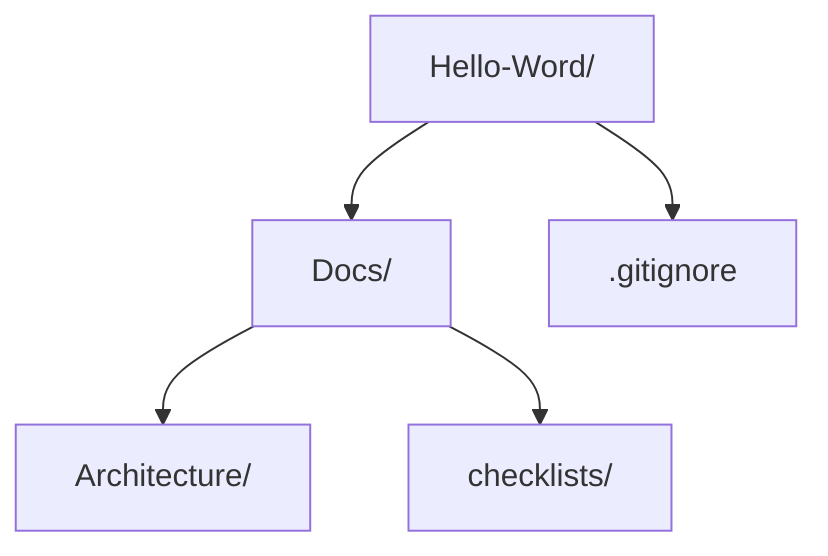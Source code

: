 flowchart TD
  A[Hello-Word/]
  A --> B[Docs/]
  B --> C[Architecture/]
  B --> D[checklists/]
  A --> E[.gitignore]